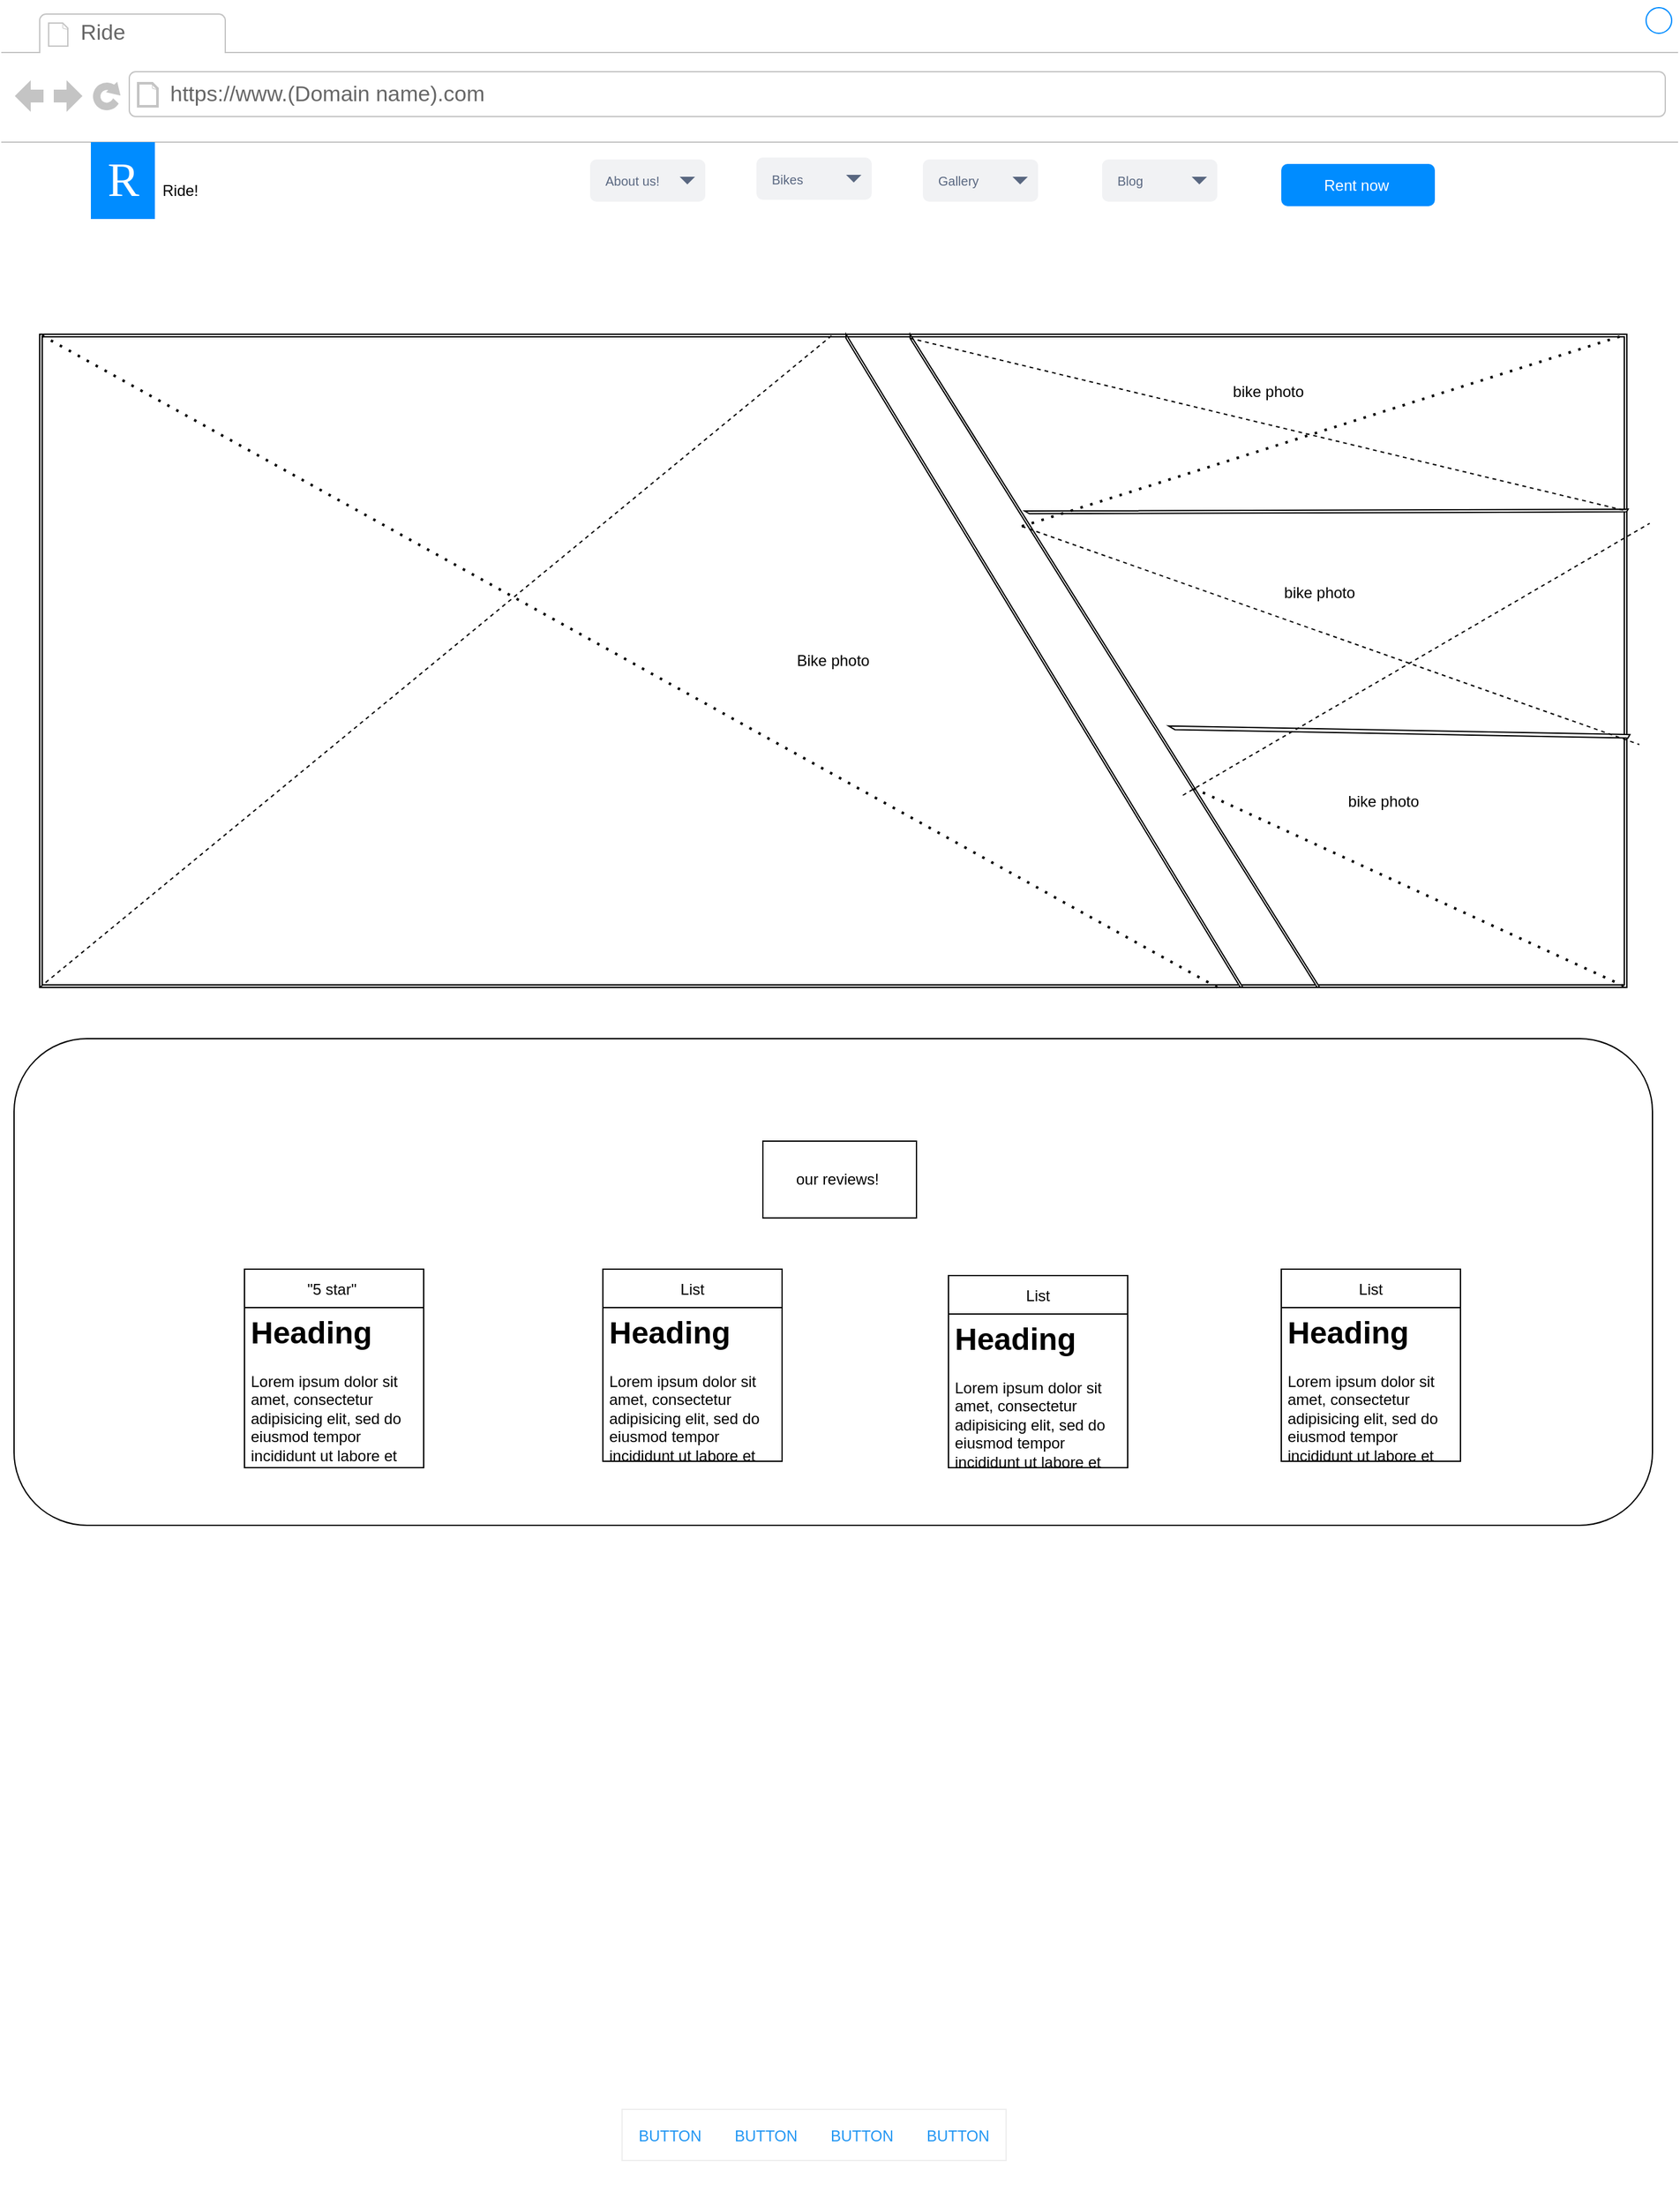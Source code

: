 <mxfile version="20.4.0" type="github">
  <diagram id="piDafpqhtRUU5qUU-vj8" name="Page-1">
    <mxGraphModel dx="2563" dy="3158" grid="1" gridSize="10" guides="1" tooltips="1" connect="1" arrows="1" fold="1" page="1" pageScale="1" pageWidth="827" pageHeight="1169" math="0" shadow="0">
      <root>
        <mxCell id="0" />
        <mxCell id="1" parent="0" />
        <mxCell id="5mdmajAgjPdwa20U7d-Y-29" value="" style="endArrow=none;dashed=1;html=1;rounded=0;fontFamily=Verdana;exitX=0;exitY=0;exitDx=510;exitDy=0.98;exitPerimeter=0;" parent="1" source="5mdmajAgjPdwa20U7d-Y-16" edge="1">
          <mxGeometry width="50" height="50" relative="1" as="geometry">
            <mxPoint x="40" y="-1980" as="sourcePoint" />
            <mxPoint x="540" y="-1760" as="targetPoint" />
          </mxGeometry>
        </mxCell>
        <mxCell id="MizDr77RvM3hlLwpUkR_-75" value="Container" style="swimlane;" vertex="1" parent="1">
          <mxGeometry x="-160" y="-930" width="440" height="410" as="geometry" />
        </mxCell>
        <mxCell id="MizDr77RvM3hlLwpUkR_-76" value="Container" style="swimlane;" vertex="1" parent="1">
          <mxGeometry x="-160" y="-880" width="730" height="370" as="geometry" />
        </mxCell>
        <mxCell id="8962rQQDY3VNNf6We3Pp-1" value="" style="strokeWidth=1;shadow=0;dashed=0;align=center;html=1;shape=mxgraph.mockup.containers.browserWindow;rSize=0;strokeColor2=#008cff;strokeColor3=#c4c4c4;mainText=,;recursiveResize=0;strokeColor=#FFFFFF;fontColor=#FFFFFF;" parent="MizDr77RvM3hlLwpUkR_-76" vertex="1">
          <mxGeometry x="-580" y="-1350" width="1310" height="1720" as="geometry" />
        </mxCell>
        <mxCell id="8962rQQDY3VNNf6We3Pp-2" value="Ride" style="strokeWidth=1;shadow=0;dashed=0;align=center;html=1;shape=mxgraph.mockup.containers.anchor;fontSize=17;fontColor=#666666;align=left;" parent="8962rQQDY3VNNf6We3Pp-1" vertex="1">
          <mxGeometry x="60" y="12" width="110" height="26" as="geometry" />
        </mxCell>
        <mxCell id="8962rQQDY3VNNf6We3Pp-3" value="https://www.(Domain name).com" style="strokeWidth=1;shadow=0;dashed=0;align=center;html=1;shape=mxgraph.mockup.containers.anchor;rSize=0;fontSize=17;fontColor=#666666;align=left;" parent="8962rQQDY3VNNf6We3Pp-1" vertex="1">
          <mxGeometry x="130" y="60" width="250" height="26" as="geometry" />
        </mxCell>
        <mxCell id="8962rQQDY3VNNf6We3Pp-6" value="Blog" style="rounded=1;fillColor=#F1F2F4;strokeColor=none;html=1;fontColor=#596780;align=left;fontSize=10;spacingLeft=10" parent="8962rQQDY3VNNf6We3Pp-1" vertex="1">
          <mxGeometry x="860" y="123.5" width="90" height="33" as="geometry" />
        </mxCell>
        <mxCell id="8962rQQDY3VNNf6We3Pp-7" value="" style="shape=triangle;direction=south;fillColor=#596780;strokeColor=none;html=1" parent="8962rQQDY3VNNf6We3Pp-6" vertex="1">
          <mxGeometry x="1" y="0.5" width="12" height="6" relative="1" as="geometry">
            <mxPoint x="-20" y="-3" as="offset" />
          </mxGeometry>
        </mxCell>
        <mxCell id="8962rQQDY3VNNf6We3Pp-8" value="Gallery" style="rounded=1;fillColor=#F1F2F4;strokeColor=none;html=1;fontColor=#596780;align=left;fontSize=10;spacingLeft=10" parent="8962rQQDY3VNNf6We3Pp-1" vertex="1">
          <mxGeometry x="720" y="123.5" width="90" height="33" as="geometry" />
        </mxCell>
        <mxCell id="8962rQQDY3VNNf6We3Pp-9" value="" style="shape=triangle;direction=south;fillColor=#596780;strokeColor=none;html=1" parent="8962rQQDY3VNNf6We3Pp-8" vertex="1">
          <mxGeometry x="1" y="0.5" width="12" height="6" relative="1" as="geometry">
            <mxPoint x="-20" y="-3" as="offset" />
          </mxGeometry>
        </mxCell>
        <mxCell id="8962rQQDY3VNNf6We3Pp-10" value="Bikes" style="rounded=1;fillColor=#F1F2F4;strokeColor=none;html=1;fontColor=#596780;align=left;fontSize=10;spacingLeft=10" parent="8962rQQDY3VNNf6We3Pp-1" vertex="1">
          <mxGeometry x="590" y="122" width="90" height="33" as="geometry" />
        </mxCell>
        <mxCell id="8962rQQDY3VNNf6We3Pp-11" value="" style="shape=triangle;direction=south;fillColor=#596780;strokeColor=none;html=1" parent="8962rQQDY3VNNf6We3Pp-10" vertex="1">
          <mxGeometry x="1" y="0.5" width="12" height="6" relative="1" as="geometry">
            <mxPoint x="-20" y="-3" as="offset" />
          </mxGeometry>
        </mxCell>
        <mxCell id="8962rQQDY3VNNf6We3Pp-12" value="About us!" style="rounded=1;fillColor=#F1F2F4;strokeColor=none;html=1;fontColor=#596780;align=left;fontSize=10;spacingLeft=10" parent="8962rQQDY3VNNf6We3Pp-1" vertex="1">
          <mxGeometry x="460" y="123.5" width="90" height="33" as="geometry" />
        </mxCell>
        <mxCell id="8962rQQDY3VNNf6We3Pp-13" value="" style="shape=triangle;direction=south;fillColor=#596780;strokeColor=none;html=1" parent="8962rQQDY3VNNf6We3Pp-12" vertex="1">
          <mxGeometry x="1" y="0.5" width="12" height="6" relative="1" as="geometry">
            <mxPoint x="-20" y="-3" as="offset" />
          </mxGeometry>
        </mxCell>
        <mxCell id="8962rQQDY3VNNf6We3Pp-14" value="Rent now&amp;nbsp;" style="rounded=1;align=center;strokeColor=none;html=1;fontColor=#ffffff;fontSize=12;fillColor=#008CFF;" parent="8962rQQDY3VNNf6We3Pp-1" vertex="1">
          <mxGeometry x="1000" y="127" width="120" height="33" as="geometry" />
        </mxCell>
        <mxCell id="8962rQQDY3VNNf6We3Pp-36" value="" style="shape=image;html=1;verticalAlign=top;verticalLabelPosition=bottom;labelBackgroundColor=#ffffff;imageAspect=0;aspect=fixed;image=https://cdn3.iconfinder.com/data/icons/peelicons-vol-1/50/LinkedIn-128.png;fillColor=#008CFF;fontSize=13;fontColor=#0066CC;" parent="8962rQQDY3VNNf6We3Pp-1" vertex="1">
          <mxGeometry x="1250" y="126.5" width="30" height="30" as="geometry" />
        </mxCell>
        <mxCell id="8962rQQDY3VNNf6We3Pp-37" value="" style="shape=image;html=1;verticalAlign=top;verticalLabelPosition=bottom;labelBackgroundColor=#ffffff;imageAspect=0;aspect=fixed;image=https://cdn3.iconfinder.com/data/icons/peelicons-vol-1/50/Facebook-128.png;fillColor=#008CFF;fontSize=13;fontColor=#0066CC;" parent="8962rQQDY3VNNf6We3Pp-1" vertex="1">
          <mxGeometry x="1200" y="126.5" width="30" height="30" as="geometry" />
        </mxCell>
        <mxCell id="8962rQQDY3VNNf6We3Pp-38" value="" style="shape=image;html=1;verticalAlign=top;verticalLabelPosition=bottom;labelBackgroundColor=#ffffff;imageAspect=0;aspect=fixed;image=https://cdn3.iconfinder.com/data/icons/peelicons-vol-1/50/Twitter-128.png;fillColor=#008CFF;fontSize=13;fontColor=#0066CC;" parent="8962rQQDY3VNNf6We3Pp-1" vertex="1">
          <mxGeometry x="1150" y="126.5" width="30" height="30" as="geometry" />
        </mxCell>
        <mxCell id="seymav8gBYocV3_De4xC-2" value="R" style="text;html=1;align=center;verticalAlign=middle;resizable=0;points=[];autosize=1;fontSize=37;fontFamily=Tahoma;fillColor=#008CFF;fontColor=#FFFFFF;" parent="8962rQQDY3VNNf6We3Pp-1" vertex="1">
          <mxGeometry x="70" y="110" width="50" height="60" as="geometry" />
        </mxCell>
        <mxCell id="5mdmajAgjPdwa20U7d-Y-2" value="Ride! " style="text;strokeColor=none;fillColor=none;align=left;verticalAlign=middle;spacingLeft=4;spacingRight=4;overflow=hidden;points=[[0,0.5],[1,0.5]];portConstraint=eastwest;rotatable=0;" parent="8962rQQDY3VNNf6We3Pp-1" vertex="1">
          <mxGeometry x="120" y="127" width="100" height="40" as="geometry" />
        </mxCell>
        <mxCell id="5mdmajAgjPdwa20U7d-Y-14" value="Bike photo" style="shape=ext;double=1;rounded=0;whiteSpace=wrap;html=1;" parent="8962rQQDY3VNNf6We3Pp-1" vertex="1">
          <mxGeometry x="30" y="260" width="1240" height="510" as="geometry" />
        </mxCell>
        <mxCell id="5mdmajAgjPdwa20U7d-Y-15" value="" style="verticalLabelPosition=bottom;verticalAlign=top;html=1;shape=mxgraph.basic.diag_stripe;dx=10;direction=south;" parent="8962rQQDY3VNNf6We3Pp-1" vertex="1">
          <mxGeometry x="660" y="260" width="310" height="510" as="geometry" />
        </mxCell>
        <mxCell id="5mdmajAgjPdwa20U7d-Y-16" value="" style="verticalLabelPosition=bottom;verticalAlign=top;html=1;shape=mxgraph.basic.diag_stripe;dx=10;fontFamily=Verdana;direction=south;" parent="8962rQQDY3VNNf6We3Pp-1" vertex="1">
          <mxGeometry x="710" y="260" width="320" height="510" as="geometry" />
        </mxCell>
        <mxCell id="5mdmajAgjPdwa20U7d-Y-19" value="" style="verticalLabelPosition=bottom;verticalAlign=top;html=1;shape=mxgraph.basic.diag_stripe;dx=10;fontFamily=Verdana;rotation=30;" parent="8962rQQDY3VNNf6We3Pp-1" vertex="1">
          <mxGeometry x="831.53" y="278.8" width="407.54" height="236.99" as="geometry" />
        </mxCell>
        <mxCell id="5mdmajAgjPdwa20U7d-Y-20" value="" style="verticalLabelPosition=bottom;verticalAlign=top;html=1;shape=mxgraph.basic.diag_stripe;dx=10;fontFamily=Verdana;rotation=30;" parent="8962rQQDY3VNNf6We3Pp-1" vertex="1">
          <mxGeometry x="934.33" y="481.99" width="315.57" height="174.43" as="geometry" />
        </mxCell>
        <mxCell id="5mdmajAgjPdwa20U7d-Y-22" value="" style="endArrow=none;dashed=1;html=1;dashPattern=1 3;strokeWidth=2;rounded=0;fontFamily=Verdana;entryX=0;entryY=0;entryDx=0;entryDy=0;exitX=0.742;exitY=1;exitDx=0;exitDy=0;exitPerimeter=0;" parent="8962rQQDY3VNNf6We3Pp-1" source="5mdmajAgjPdwa20U7d-Y-14" target="5mdmajAgjPdwa20U7d-Y-14" edge="1">
          <mxGeometry width="50" height="50" relative="1" as="geometry">
            <mxPoint x="780" y="510" as="sourcePoint" />
            <mxPoint x="830" y="460" as="targetPoint" />
            <Array as="points" />
          </mxGeometry>
        </mxCell>
        <mxCell id="5mdmajAgjPdwa20U7d-Y-23" value="" style="endArrow=none;dashed=1;html=1;rounded=0;fontFamily=Verdana;entryX=0.5;entryY=0;entryDx=0;entryDy=0;exitX=0;exitY=1;exitDx=0;exitDy=0;" parent="8962rQQDY3VNNf6We3Pp-1" source="5mdmajAgjPdwa20U7d-Y-14" target="5mdmajAgjPdwa20U7d-Y-14" edge="1">
          <mxGeometry width="50" height="50" relative="1" as="geometry">
            <mxPoint x="780" y="510" as="sourcePoint" />
            <mxPoint x="830" y="460" as="targetPoint" />
            <Array as="points" />
          </mxGeometry>
        </mxCell>
        <mxCell id="5mdmajAgjPdwa20U7d-Y-25" value="" style="endArrow=none;dashed=1;html=1;rounded=0;fontFamily=Verdana;entryX=0;entryY=0;entryDx=427.63;entryDy=1.169;entryPerimeter=0;exitX=0;exitY=0;exitDx=3.125;exitDy=320;exitPerimeter=0;startArrow=none;" parent="8962rQQDY3VNNf6We3Pp-1" target="5mdmajAgjPdwa20U7d-Y-19" edge="1">
          <mxGeometry width="50" height="50" relative="1" as="geometry">
            <mxPoint x="923.125" y="620" as="sourcePoint" />
            <mxPoint x="830" y="460" as="targetPoint" />
          </mxGeometry>
        </mxCell>
        <mxCell id="5mdmajAgjPdwa20U7d-Y-27" value="" style="endArrow=none;dashed=1;html=1;dashPattern=1 3;strokeWidth=2;rounded=0;fontFamily=Verdana;entryX=1;entryY=0;entryDx=0;entryDy=0;exitX=0;exitY=0;exitDx=4.024;exitDy=248.48;exitPerimeter=0;" parent="8962rQQDY3VNNf6We3Pp-1" source="5mdmajAgjPdwa20U7d-Y-19" target="5mdmajAgjPdwa20U7d-Y-14" edge="1">
          <mxGeometry width="50" height="50" relative="1" as="geometry">
            <mxPoint x="780" y="510" as="sourcePoint" />
            <mxPoint x="830" y="460" as="targetPoint" />
          </mxGeometry>
        </mxCell>
        <mxCell id="5mdmajAgjPdwa20U7d-Y-24" value="" style="endArrow=none;dashed=1;html=1;rounded=0;fontFamily=Verdana;entryX=0;entryY=0;entryDx=325.83;entryDy=3.069;entryPerimeter=0;exitX=0;exitY=0;exitDx=4.024;exitDy=248.48;exitPerimeter=0;" parent="8962rQQDY3VNNf6We3Pp-1" source="5mdmajAgjPdwa20U7d-Y-19" target="5mdmajAgjPdwa20U7d-Y-20" edge="1">
          <mxGeometry width="50" height="50" relative="1" as="geometry">
            <mxPoint x="780" y="510" as="sourcePoint" />
            <mxPoint x="830" y="460" as="targetPoint" />
          </mxGeometry>
        </mxCell>
        <mxCell id="5mdmajAgjPdwa20U7d-Y-28" value="" style="endArrow=none;dashed=1;html=1;dashPattern=1 3;strokeWidth=2;rounded=0;fontFamily=Verdana;entryX=1;entryY=1;entryDx=0;entryDy=0;exitX=0.695;exitY=0.308;exitDx=0;exitDy=0;exitPerimeter=0;" parent="8962rQQDY3VNNf6We3Pp-1" source="5mdmajAgjPdwa20U7d-Y-16" target="5mdmajAgjPdwa20U7d-Y-14" edge="1">
          <mxGeometry width="50" height="50" relative="1" as="geometry">
            <mxPoint x="780" y="510" as="sourcePoint" />
            <mxPoint x="830" y="460" as="targetPoint" />
          </mxGeometry>
        </mxCell>
        <mxCell id="8962rQQDY3VNNf6We3Pp-30" value="" style="shape=rect;fillColor=#ffffff;strokeColor=#eeeeee;shadow=0;fontSize=13;fontColor=#0066CC;" parent="8962rQQDY3VNNf6We3Pp-1" vertex="1">
          <mxGeometry x="485" y="1646" width="300" height="40" as="geometry" />
        </mxCell>
        <mxCell id="8962rQQDY3VNNf6We3Pp-31" value="BUTTON" style="shape=rect;strokeColor=none;fillColor=none;fontSize=12;fontColor=#2196F3;dashed=0;" parent="8962rQQDY3VNNf6We3Pp-30" vertex="1">
          <mxGeometry width="75" height="40" as="geometry" />
        </mxCell>
        <mxCell id="8962rQQDY3VNNf6We3Pp-34" value="BUTTON" style="shape=rect;strokeColor=none;fillColor=none;fontSize=12;fontColor=#2196F3;dashed=0;" parent="8962rQQDY3VNNf6We3Pp-30" vertex="1">
          <mxGeometry x="225" width="75" height="40" as="geometry" />
        </mxCell>
        <mxCell id="8962rQQDY3VNNf6We3Pp-33" value="BUTTON" style="shape=rect;strokeColor=none;fillColor=none;fontSize=12;fontColor=#2196F3;dashed=0;" parent="8962rQQDY3VNNf6We3Pp-30" vertex="1">
          <mxGeometry x="150" width="75" height="40" as="geometry" />
        </mxCell>
        <mxCell id="8962rQQDY3VNNf6We3Pp-32" value="BUTTON" style="shape=rect;strokeColor=none;fillColor=none;fontSize=12;fontColor=#2196F3;dashed=0;" parent="8962rQQDY3VNNf6We3Pp-30" vertex="1">
          <mxGeometry x="65" width="95" height="40" as="geometry" />
        </mxCell>
        <mxCell id="MizDr77RvM3hlLwpUkR_-8" value="" style="endArrow=none;dashed=1;html=1;rounded=0;fontFamily=Verdana;exitX=0;exitY=0;exitDx=3.125;exitDy=320;exitPerimeter=0;" edge="1" parent="8962rQQDY3VNNf6We3Pp-1" source="5mdmajAgjPdwa20U7d-Y-16">
          <mxGeometry width="50" height="50" relative="1" as="geometry">
            <mxPoint x="-70" y="-2256.875" as="sourcePoint" />
            <mxPoint x="1270" y="398" as="targetPoint" />
            <Array as="points">
              <mxPoint x="1270" y="398" />
            </Array>
          </mxGeometry>
        </mxCell>
        <mxCell id="MizDr77RvM3hlLwpUkR_-10" value="bike photo" style="text;html=1;strokeColor=none;fillColor=none;align=center;verticalAlign=middle;whiteSpace=wrap;rounded=0;" vertex="1" parent="8962rQQDY3VNNf6We3Pp-1">
          <mxGeometry x="960" y="290" width="60" height="30" as="geometry" />
        </mxCell>
        <mxCell id="MizDr77RvM3hlLwpUkR_-9" value="bike photo" style="text;html=1;strokeColor=none;fillColor=none;align=center;verticalAlign=middle;whiteSpace=wrap;rounded=0;" vertex="1" parent="8962rQQDY3VNNf6We3Pp-1">
          <mxGeometry x="1000" y="447.2" width="60" height="30" as="geometry" />
        </mxCell>
        <mxCell id="MizDr77RvM3hlLwpUkR_-11" value="bike photo" style="text;html=1;strokeColor=none;fillColor=none;align=center;verticalAlign=middle;whiteSpace=wrap;rounded=0;" vertex="1" parent="8962rQQDY3VNNf6We3Pp-1">
          <mxGeometry x="1050" y="610" width="60" height="30" as="geometry" />
        </mxCell>
        <mxCell id="MizDr77RvM3hlLwpUkR_-51" value="" style="rounded=1;whiteSpace=wrap;html=1;" vertex="1" parent="8962rQQDY3VNNf6We3Pp-1">
          <mxGeometry x="10" y="810" width="1280" height="380" as="geometry" />
        </mxCell>
        <mxCell id="MizDr77RvM3hlLwpUkR_-52" value="List" style="swimlane;fontStyle=0;childLayout=stackLayout;horizontal=1;startSize=30;horizontalStack=0;resizeParent=1;resizeParentMax=0;resizeLast=0;collapsible=1;marginBottom=0;" vertex="1" parent="8962rQQDY3VNNf6We3Pp-1">
          <mxGeometry x="470" y="990" width="140" height="150" as="geometry" />
        </mxCell>
        <mxCell id="MizDr77RvM3hlLwpUkR_-69" value="&lt;h1&gt;Heading&lt;/h1&gt;&lt;p&gt;Lorem ipsum dolor sit amet, consectetur adipisicing elit, sed do eiusmod tempor incididunt ut labore et dolore magna aliqua.&lt;/p&gt;" style="text;html=1;strokeColor=none;fillColor=none;spacing=5;spacingTop=-20;whiteSpace=wrap;overflow=hidden;rounded=0;" vertex="1" parent="MizDr77RvM3hlLwpUkR_-52">
          <mxGeometry y="30" width="140" height="120" as="geometry" />
        </mxCell>
        <mxCell id="MizDr77RvM3hlLwpUkR_-60" value="List" style="swimlane;fontStyle=0;childLayout=stackLayout;horizontal=1;startSize=30;horizontalStack=0;resizeParent=1;resizeParentMax=0;resizeLast=0;collapsible=1;marginBottom=0;" vertex="1" parent="8962rQQDY3VNNf6We3Pp-1">
          <mxGeometry x="1000" y="990" width="140" height="150" as="geometry" />
        </mxCell>
        <mxCell id="MizDr77RvM3hlLwpUkR_-72" value="&lt;h1&gt;Heading&lt;/h1&gt;&lt;p&gt;Lorem ipsum dolor sit amet, consectetur adipisicing elit, sed do eiusmod tempor incididunt ut labore et dolore magna aliqua.&lt;/p&gt;" style="text;html=1;strokeColor=none;fillColor=none;spacing=5;spacingTop=-20;whiteSpace=wrap;overflow=hidden;rounded=0;" vertex="1" parent="MizDr77RvM3hlLwpUkR_-60">
          <mxGeometry y="30" width="140" height="120" as="geometry" />
        </mxCell>
        <mxCell id="MizDr77RvM3hlLwpUkR_-56" value="&quot;5 star&quot; " style="swimlane;fontStyle=0;childLayout=stackLayout;horizontal=1;startSize=30;horizontalStack=0;resizeParent=1;resizeParentMax=0;resizeLast=0;collapsible=1;marginBottom=0;" vertex="1" parent="8962rQQDY3VNNf6We3Pp-1">
          <mxGeometry x="190" y="990" width="140" height="155" as="geometry" />
        </mxCell>
        <mxCell id="MizDr77RvM3hlLwpUkR_-64" value="List" style="swimlane;fontStyle=0;childLayout=stackLayout;horizontal=1;startSize=30;horizontalStack=0;resizeParent=1;resizeParentMax=0;resizeLast=0;collapsible=1;marginBottom=0;" vertex="1" parent="8962rQQDY3VNNf6We3Pp-1">
          <mxGeometry x="740" y="995" width="140" height="150" as="geometry" />
        </mxCell>
        <mxCell id="MizDr77RvM3hlLwpUkR_-70" value="&lt;h1&gt;Heading&lt;/h1&gt;&lt;p&gt;Lorem ipsum dolor sit amet, consectetur adipisicing elit, sed do eiusmod tempor incididunt ut labore et dolore magna aliqua.&lt;/p&gt;" style="text;html=1;strokeColor=none;fillColor=none;spacing=5;spacingTop=-20;whiteSpace=wrap;overflow=hidden;rounded=0;" vertex="1" parent="MizDr77RvM3hlLwpUkR_-64">
          <mxGeometry y="30" width="140" height="120" as="geometry" />
        </mxCell>
        <mxCell id="MizDr77RvM3hlLwpUkR_-68" value="&lt;h1&gt;Heading&lt;/h1&gt;&lt;p&gt;Lorem ipsum dolor sit amet, consectetur adipisicing elit, sed do eiusmod tempor incididunt ut labore et dolore magna aliqua.&lt;/p&gt;" style="text;html=1;strokeColor=none;fillColor=none;spacing=5;spacingTop=-20;whiteSpace=wrap;overflow=hidden;rounded=0;" vertex="1" parent="8962rQQDY3VNNf6We3Pp-1">
          <mxGeometry x="190" y="1020" width="140" height="120" as="geometry" />
        </mxCell>
        <UserObject label="our reviews!&amp;nbsp;" treeRoot="1" id="MizDr77RvM3hlLwpUkR_-74">
          <mxCell style="whiteSpace=wrap;html=1;align=center;treeFolding=1;treeMoving=1;newEdgeStyle={&quot;edgeStyle&quot;:&quot;elbowEdgeStyle&quot;,&quot;startArrow&quot;:&quot;none&quot;,&quot;endArrow&quot;:&quot;none&quot;};" vertex="1" parent="8962rQQDY3VNNf6We3Pp-1">
            <mxGeometry x="595" y="890" width="120" height="60" as="geometry" />
          </mxCell>
        </UserObject>
      </root>
    </mxGraphModel>
  </diagram>
</mxfile>

